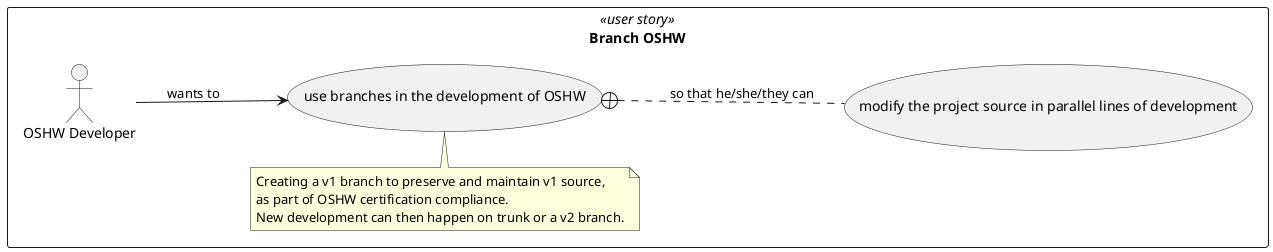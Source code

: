 @startuml
left to right direction

!startsub BRANCHOSHW
rectangle "Branch OSHW" as branchoshw <<user story>> {
  actor "OSHW Developer" as role

  usecase (use branches in the development of OSHW) as behavior
  note top of behavior : Creating a v1 branch to preserve and maintain v1 source,\nas part of OSHW certification compliance.\nNew development can then happen on trunk or a v2 branch.

  usecase (modify the project source in parallel lines of development) as rationale

  role --> behavior : wants to
  behavior +.. rationale : so that he/she/they can
}
!endsub

@enduml
